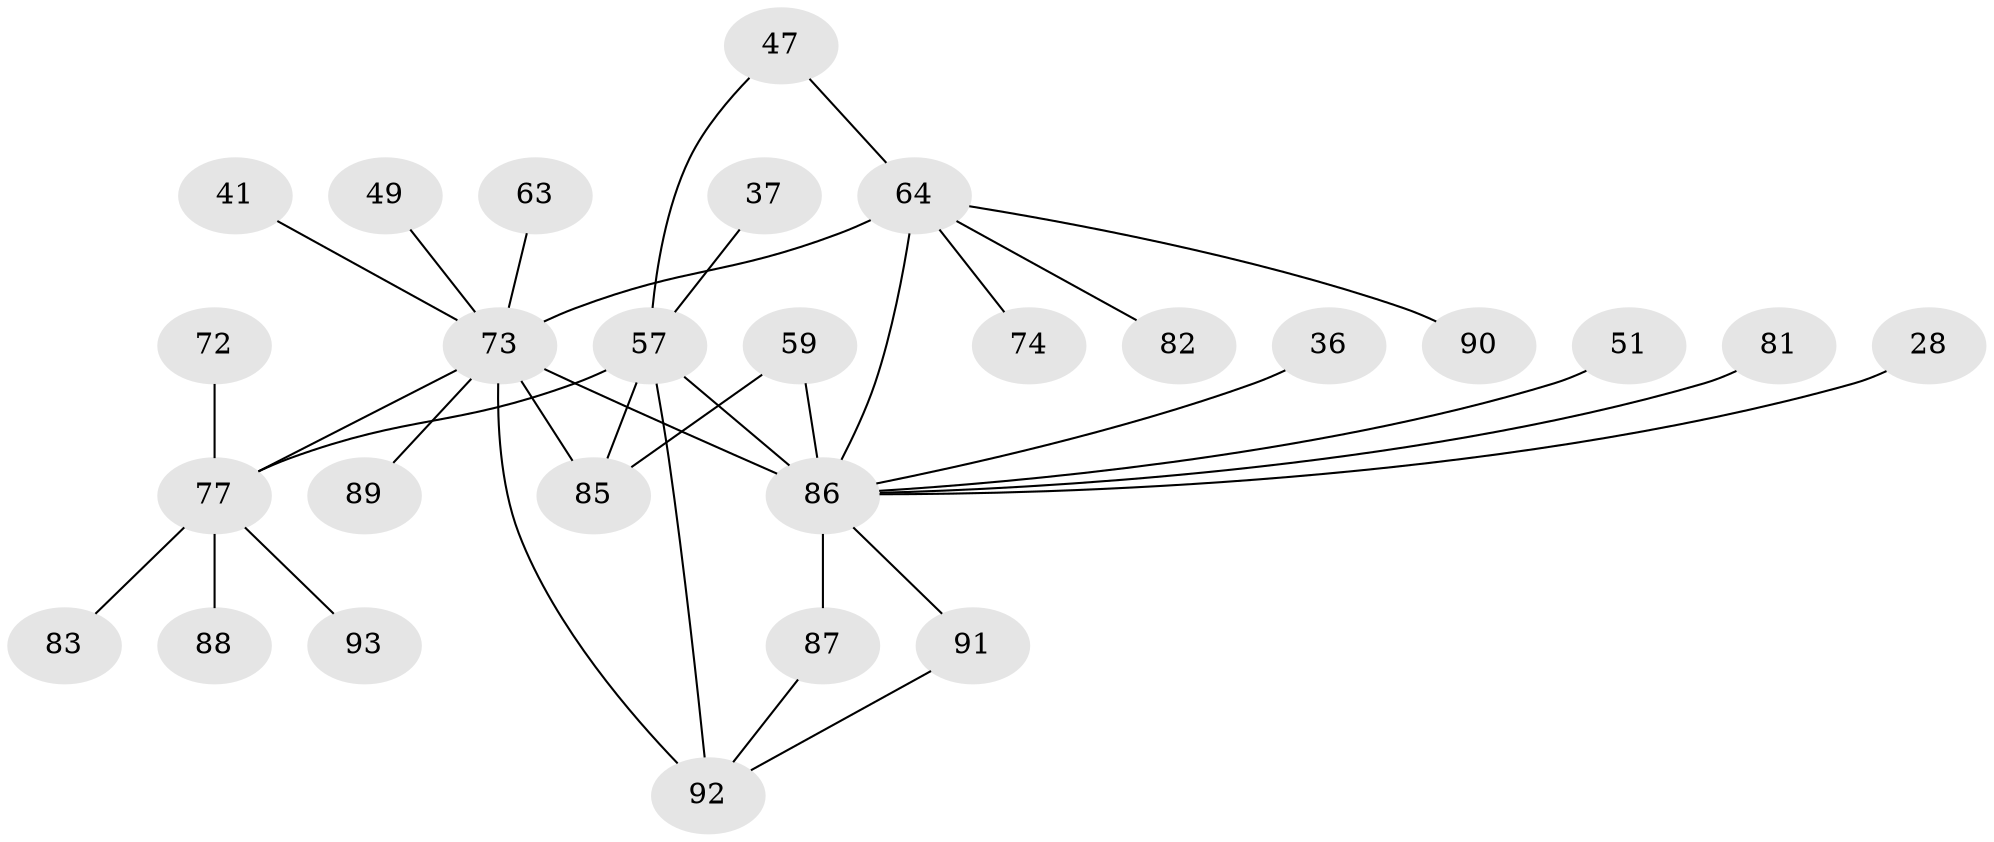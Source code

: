 // original degree distribution, {7: 0.010752688172043012, 6: 0.021505376344086023, 2: 0.2903225806451613, 5: 0.06451612903225806, 4: 0.12903225806451613, 3: 0.20430107526881722, 1: 0.27956989247311825}
// Generated by graph-tools (version 1.1) at 2025/44/03/04/25 21:44:53]
// undirected, 27 vertices, 34 edges
graph export_dot {
graph [start="1"]
  node [color=gray90,style=filled];
  28 [super="+16"];
  36;
  37;
  41 [super="+32"];
  47;
  49;
  51;
  57 [super="+9+5+29"];
  59;
  63;
  64 [super="+21+55+24"];
  72;
  73 [super="+46+58+39"];
  74;
  77 [super="+66+61+69+54+71"];
  81;
  82 [super="+67"];
  83;
  85 [super="+31"];
  86 [super="+70+84+25"];
  87 [super="+43"];
  88;
  89 [super="+27+75"];
  90;
  91 [super="+76"];
  92 [super="+80+33"];
  93;
  28 -- 86;
  36 -- 86;
  37 -- 57;
  41 -- 73;
  47 -- 57;
  47 -- 64;
  49 -- 73;
  51 -- 86;
  57 -- 92 [weight=3];
  57 -- 85 [weight=2];
  57 -- 77;
  57 -- 86 [weight=4];
  59 -- 85;
  59 -- 86;
  63 -- 73;
  64 -- 90;
  64 -- 74;
  64 -- 73 [weight=4];
  64 -- 82;
  64 -- 86 [weight=2];
  72 -- 77;
  73 -- 85;
  73 -- 77 [weight=3];
  73 -- 89;
  73 -- 92;
  73 -- 86 [weight=6];
  77 -- 83;
  77 -- 93;
  77 -- 88;
  81 -- 86;
  86 -- 87;
  86 -- 91;
  87 -- 92;
  91 -- 92;
}
